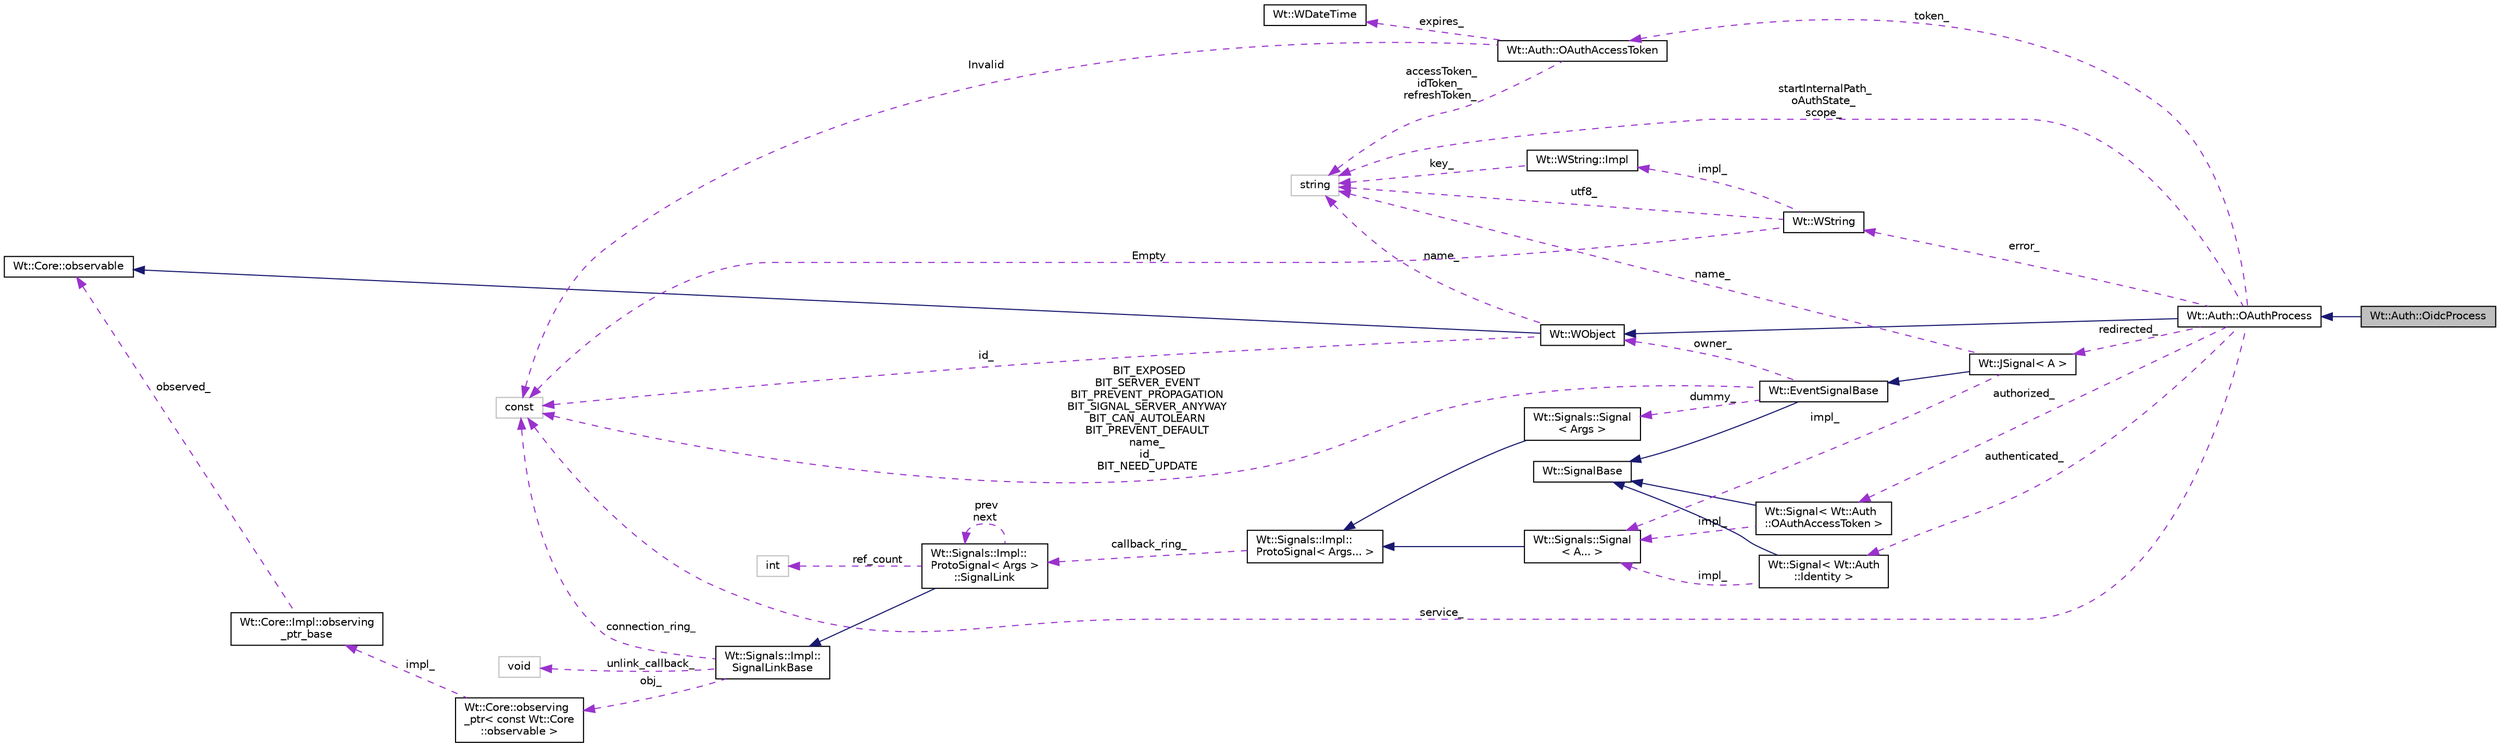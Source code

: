 digraph "Wt::Auth::OidcProcess"
{
 // LATEX_PDF_SIZE
  edge [fontname="Helvetica",fontsize="10",labelfontname="Helvetica",labelfontsize="10"];
  node [fontname="Helvetica",fontsize="10",shape=record];
  rankdir="LR";
  Node1 [label="Wt::Auth::OidcProcess",height=0.2,width=0.4,color="black", fillcolor="grey75", style="filled", fontcolor="black",tooltip="An OpenId Connect authentication process."];
  Node2 -> Node1 [dir="back",color="midnightblue",fontsize="10",style="solid",fontname="Helvetica"];
  Node2 [label="Wt::Auth::OAuthProcess",height=0.2,width=0.4,color="black", fillcolor="white", style="filled",URL="$classWt_1_1Auth_1_1OAuthProcess.html",tooltip="An OAuth authorization (and authentication) process."];
  Node3 -> Node2 [dir="back",color="midnightblue",fontsize="10",style="solid",fontname="Helvetica"];
  Node3 [label="Wt::WObject",height=0.2,width=0.4,color="black", fillcolor="white", style="filled",URL="$classWt_1_1WObject.html",tooltip="A base class for objects that participate in the signal/slot system."];
  Node4 -> Node3 [dir="back",color="midnightblue",fontsize="10",style="solid",fontname="Helvetica"];
  Node4 [label="Wt::Core::observable",height=0.2,width=0.4,color="black", fillcolor="white", style="filled",URL="$classWt_1_1Core_1_1observable.html",tooltip="A base class for objects whose life-time can be tracked."];
  Node5 -> Node3 [dir="back",color="darkorchid3",fontsize="10",style="dashed",label=" name_" ,fontname="Helvetica"];
  Node5 [label="string",height=0.2,width=0.4,color="grey75", fillcolor="white", style="filled",tooltip=" "];
  Node6 -> Node3 [dir="back",color="darkorchid3",fontsize="10",style="dashed",label=" id_" ,fontname="Helvetica"];
  Node6 [label="const",height=0.2,width=0.4,color="grey75", fillcolor="white", style="filled",tooltip=" "];
  Node7 -> Node2 [dir="back",color="darkorchid3",fontsize="10",style="dashed",label=" authenticated_" ,fontname="Helvetica"];
  Node7 [label="Wt::Signal\< Wt::Auth\l::Identity \>",height=0.2,width=0.4,color="black", fillcolor="white", style="filled",URL="$classWt_1_1Signal.html",tooltip=" "];
  Node8 -> Node7 [dir="back",color="midnightblue",fontsize="10",style="solid",fontname="Helvetica"];
  Node8 [label="Wt::SignalBase",height=0.2,width=0.4,color="black", fillcolor="white", style="filled",URL="$classWt_1_1SignalBase.html",tooltip="Abstract base class of a signal."];
  Node9 -> Node7 [dir="back",color="darkorchid3",fontsize="10",style="dashed",label=" impl_" ,fontname="Helvetica"];
  Node9 [label="Wt::Signals::Signal\l\< A... \>",height=0.2,width=0.4,color="black", fillcolor="white", style="filled",URL="$structWt_1_1Signals_1_1Signal.html",tooltip=" "];
  Node10 -> Node9 [dir="back",color="midnightblue",fontsize="10",style="solid",fontname="Helvetica"];
  Node10 [label="Wt::Signals::Impl::\lProtoSignal\< Args... \>",height=0.2,width=0.4,color="black", fillcolor="white", style="filled",URL="$classWt_1_1Signals_1_1Impl_1_1ProtoSignal.html",tooltip=" "];
  Node11 -> Node10 [dir="back",color="darkorchid3",fontsize="10",style="dashed",label=" callback_ring_" ,fontname="Helvetica"];
  Node11 [label="Wt::Signals::Impl::\lProtoSignal\< Args \>\l::SignalLink",height=0.2,width=0.4,color="black", fillcolor="white", style="filled",URL="$structWt_1_1Signals_1_1Impl_1_1ProtoSignal_1_1SignalLink.html",tooltip=" "];
  Node12 -> Node11 [dir="back",color="midnightblue",fontsize="10",style="solid",fontname="Helvetica"];
  Node12 [label="Wt::Signals::Impl::\lSignalLinkBase",height=0.2,width=0.4,color="black", fillcolor="white", style="filled",URL="$classWt_1_1Signals_1_1Impl_1_1SignalLinkBase.html",tooltip=" "];
  Node13 -> Node12 [dir="back",color="darkorchid3",fontsize="10",style="dashed",label=" unlink_callback_" ,fontname="Helvetica"];
  Node13 [label="void",height=0.2,width=0.4,color="grey75", fillcolor="white", style="filled",tooltip=" "];
  Node14 -> Node12 [dir="back",color="darkorchid3",fontsize="10",style="dashed",label=" obj_" ,fontname="Helvetica"];
  Node14 [label="Wt::Core::observing\l_ptr\< const Wt::Core\l::observable \>",height=0.2,width=0.4,color="black", fillcolor="white", style="filled",URL="$classWt_1_1Core_1_1observing__ptr.html",tooltip=" "];
  Node15 -> Node14 [dir="back",color="darkorchid3",fontsize="10",style="dashed",label=" impl_" ,fontname="Helvetica"];
  Node15 [label="Wt::Core::Impl::observing\l_ptr_base",height=0.2,width=0.4,color="black", fillcolor="white", style="filled",URL="$structWt_1_1Core_1_1Impl_1_1observing__ptr__base.html",tooltip=" "];
  Node4 -> Node15 [dir="back",color="darkorchid3",fontsize="10",style="dashed",label=" observed_" ,fontname="Helvetica"];
  Node6 -> Node12 [dir="back",color="darkorchid3",fontsize="10",style="dashed",label=" connection_ring_" ,fontname="Helvetica"];
  Node16 -> Node11 [dir="back",color="darkorchid3",fontsize="10",style="dashed",label=" ref_count" ,fontname="Helvetica"];
  Node16 [label="int",height=0.2,width=0.4,color="grey75", fillcolor="white", style="filled",tooltip=" "];
  Node11 -> Node11 [dir="back",color="darkorchid3",fontsize="10",style="dashed",label=" prev\nnext" ,fontname="Helvetica"];
  Node17 -> Node2 [dir="back",color="darkorchid3",fontsize="10",style="dashed",label=" error_" ,fontname="Helvetica"];
  Node17 [label="Wt::WString",height=0.2,width=0.4,color="black", fillcolor="white", style="filled",URL="$classWt_1_1WString.html",tooltip="A value class which describes a locale-aware unicode string."];
  Node18 -> Node17 [dir="back",color="darkorchid3",fontsize="10",style="dashed",label=" impl_" ,fontname="Helvetica"];
  Node18 [label="Wt::WString::Impl",height=0.2,width=0.4,color="black", fillcolor="white", style="filled",URL="$structWt_1_1WString_1_1Impl.html",tooltip=" "];
  Node5 -> Node18 [dir="back",color="darkorchid3",fontsize="10",style="dashed",label=" key_" ,fontname="Helvetica"];
  Node5 -> Node17 [dir="back",color="darkorchid3",fontsize="10",style="dashed",label=" utf8_" ,fontname="Helvetica"];
  Node6 -> Node17 [dir="back",color="darkorchid3",fontsize="10",style="dashed",label=" Empty" ,fontname="Helvetica"];
  Node19 -> Node2 [dir="back",color="darkorchid3",fontsize="10",style="dashed",label=" token_" ,fontname="Helvetica"];
  Node19 [label="Wt::Auth::OAuthAccessToken",height=0.2,width=0.4,color="black", fillcolor="white", style="filled",URL="$classWt_1_1Auth_1_1OAuthAccessToken.html",tooltip="An OAuth access token."];
  Node20 -> Node19 [dir="back",color="darkorchid3",fontsize="10",style="dashed",label=" expires_" ,fontname="Helvetica"];
  Node20 [label="Wt::WDateTime",height=0.2,width=0.4,color="black", fillcolor="white", style="filled",URL="$classWt_1_1WDateTime.html",tooltip="A calendar date and clock time."];
  Node5 -> Node19 [dir="back",color="darkorchid3",fontsize="10",style="dashed",label=" accessToken_\nidToken_\nrefreshToken_" ,fontname="Helvetica"];
  Node6 -> Node19 [dir="back",color="darkorchid3",fontsize="10",style="dashed",label=" Invalid" ,fontname="Helvetica"];
  Node21 -> Node2 [dir="back",color="darkorchid3",fontsize="10",style="dashed",label=" redirected_" ,fontname="Helvetica"];
  Node21 [label="Wt::JSignal\< A \>",height=0.2,width=0.4,color="black", fillcolor="white", style="filled",URL="$classWt_1_1JSignal.html",tooltip="A signal to relay JavaScript to C++ calls."];
  Node22 -> Node21 [dir="back",color="midnightblue",fontsize="10",style="solid",fontname="Helvetica"];
  Node22 [label="Wt::EventSignalBase",height=0.2,width=0.4,color="black", fillcolor="white", style="filled",URL="$classWt_1_1EventSignalBase.html",tooltip="Abstract base class of an event signal."];
  Node8 -> Node22 [dir="back",color="midnightblue",fontsize="10",style="solid",fontname="Helvetica"];
  Node3 -> Node22 [dir="back",color="darkorchid3",fontsize="10",style="dashed",label=" owner_" ,fontname="Helvetica"];
  Node23 -> Node22 [dir="back",color="darkorchid3",fontsize="10",style="dashed",label=" dummy_" ,fontname="Helvetica"];
  Node23 [label="Wt::Signals::Signal\l\< Args \>",height=0.2,width=0.4,color="black", fillcolor="white", style="filled",URL="$structWt_1_1Signals_1_1Signal.html",tooltip=" "];
  Node10 -> Node23 [dir="back",color="midnightblue",fontsize="10",style="solid",fontname="Helvetica"];
  Node6 -> Node22 [dir="back",color="darkorchid3",fontsize="10",style="dashed",label=" BIT_EXPOSED\nBIT_SERVER_EVENT\nBIT_PREVENT_PROPAGATION\nBIT_SIGNAL_SERVER_ANYWAY\nBIT_CAN_AUTOLEARN\nBIT_PREVENT_DEFAULT\nname_\nid_\nBIT_NEED_UPDATE" ,fontname="Helvetica"];
  Node5 -> Node21 [dir="back",color="darkorchid3",fontsize="10",style="dashed",label=" name_" ,fontname="Helvetica"];
  Node9 -> Node21 [dir="back",color="darkorchid3",fontsize="10",style="dashed",label=" impl_" ,fontname="Helvetica"];
  Node5 -> Node2 [dir="back",color="darkorchid3",fontsize="10",style="dashed",label=" startInternalPath_\noAuthState_\nscope_" ,fontname="Helvetica"];
  Node6 -> Node2 [dir="back",color="darkorchid3",fontsize="10",style="dashed",label=" service_" ,fontname="Helvetica"];
  Node24 -> Node2 [dir="back",color="darkorchid3",fontsize="10",style="dashed",label=" authorized_" ,fontname="Helvetica"];
  Node24 [label="Wt::Signal\< Wt::Auth\l::OAuthAccessToken \>",height=0.2,width=0.4,color="black", fillcolor="white", style="filled",URL="$classWt_1_1Signal.html",tooltip=" "];
  Node8 -> Node24 [dir="back",color="midnightblue",fontsize="10",style="solid",fontname="Helvetica"];
  Node9 -> Node24 [dir="back",color="darkorchid3",fontsize="10",style="dashed",label=" impl_" ,fontname="Helvetica"];
}

